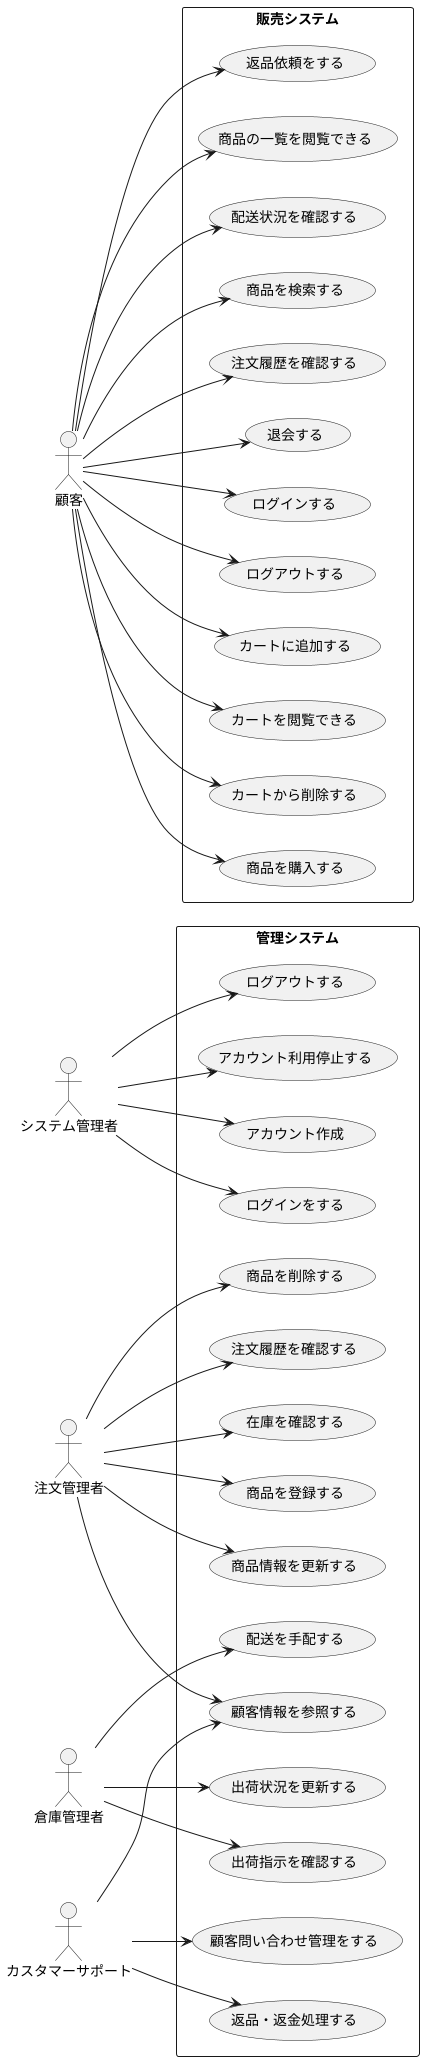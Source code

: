 @startuml BBショップユースケース図 
left to right direction 

actor システム管理者 as S
actor 注文管理者 as M 
actor 倉庫管理者 as D
actor カスタマーサポート as C

actor 顧客 as U




rectangle  管理システム{ 
  usecase "ログインをする" as UC1
  usecase "ログアウトする" as UC2
  usecase "在庫を確認する" as UC3
  usecase "返品・返金処理する" as UC4
  usecase "顧客問い合わせ管理をする" as UC5
  usecase "商品を登録する" as UC6
  usecase "商品情報を更新する" as UC7
  usecase "商品を削除する" as UC8
  usecase "注文履歴を確認する" as UC9
  usecase "顧客情報を参照する" as UC10
  usecase "出荷指示を確認する" as UC11
  usecase "配送を手配する" as UC12
  usecase "出荷状況を更新する" as UC13
  usecase "アカウント利用停止する" as UC14
  usecase "アカウント作成" as UC27

}  


rectangle 販売システム {  
  usecase "ログインする" as UC15
  usecase "ログアウトする" as UC16
  usecase "カートに追加する" as UC17
  usecase "カートを閲覧できる" as UC18
  usecase "カートから削除する" as UC19
  usecase "商品を購入する" as UC20
  usecase "返品依頼をする" as UC21    
  usecase "商品の一覧を閲覧できる" as UC22
  usecase "配送状況を確認する" as UC23
  usecase "商品を検索する" as UC24
  usecase "注文履歴を確認する" as UC25
  usecase "退会する" as UC26

}  




S --> UC1
S --> UC2
S --> UC14
S --> UC27


M --> UC3
M --> UC6
M --> UC7
M --> UC8
M --> UC9
M --> UC10



D --> UC11
D --> UC12
D --> UC13

C --> UC4
C --> UC5
C --> UC10

U --> UC15
U --> UC16
U --> UC17
U --> UC18
U --> UC19
U --> UC20
U --> UC21
U --> UC22
U --> UC23
U --> UC24
U --> UC25
U --> UC26

@enduml
 